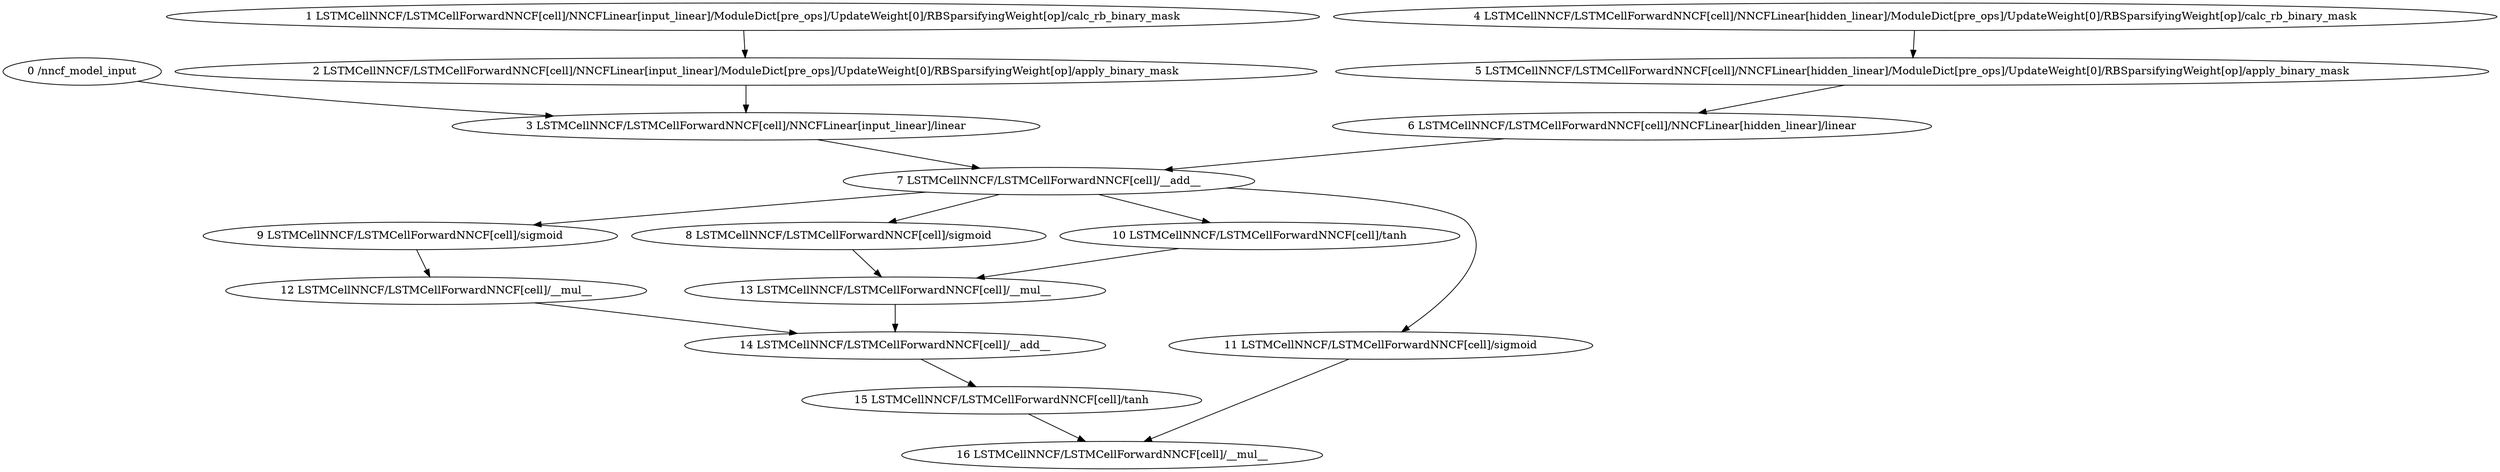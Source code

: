 strict digraph  {
"0 /nncf_model_input" [id=0, scope="", type=nncf_model_input];
"1 LSTMCellNNCF/LSTMCellForwardNNCF[cell]/NNCFLinear[input_linear]/ModuleDict[pre_ops]/UpdateWeight[0]/RBSparsifyingWeight[op]/calc_rb_binary_mask" [id=1, scope="LSTMCellNNCF/LSTMCellForwardNNCF[cell]/NNCFLinear[input_linear]/ModuleDict[pre_ops]/UpdateWeight[0]/RBSparsifyingWeight[op]", type=calc_rb_binary_mask];
"2 LSTMCellNNCF/LSTMCellForwardNNCF[cell]/NNCFLinear[input_linear]/ModuleDict[pre_ops]/UpdateWeight[0]/RBSparsifyingWeight[op]/apply_binary_mask" [id=2, scope="LSTMCellNNCF/LSTMCellForwardNNCF[cell]/NNCFLinear[input_linear]/ModuleDict[pre_ops]/UpdateWeight[0]/RBSparsifyingWeight[op]", type=apply_binary_mask];
"3 LSTMCellNNCF/LSTMCellForwardNNCF[cell]/NNCFLinear[input_linear]/linear" [id=3, scope="LSTMCellNNCF/LSTMCellForwardNNCF[cell]/NNCFLinear[input_linear]", type=linear];
"4 LSTMCellNNCF/LSTMCellForwardNNCF[cell]/NNCFLinear[hidden_linear]/ModuleDict[pre_ops]/UpdateWeight[0]/RBSparsifyingWeight[op]/calc_rb_binary_mask" [id=4, scope="LSTMCellNNCF/LSTMCellForwardNNCF[cell]/NNCFLinear[hidden_linear]/ModuleDict[pre_ops]/UpdateWeight[0]/RBSparsifyingWeight[op]", type=calc_rb_binary_mask];
"5 LSTMCellNNCF/LSTMCellForwardNNCF[cell]/NNCFLinear[hidden_linear]/ModuleDict[pre_ops]/UpdateWeight[0]/RBSparsifyingWeight[op]/apply_binary_mask" [id=5, scope="LSTMCellNNCF/LSTMCellForwardNNCF[cell]/NNCFLinear[hidden_linear]/ModuleDict[pre_ops]/UpdateWeight[0]/RBSparsifyingWeight[op]", type=apply_binary_mask];
"6 LSTMCellNNCF/LSTMCellForwardNNCF[cell]/NNCFLinear[hidden_linear]/linear" [id=6, scope="LSTMCellNNCF/LSTMCellForwardNNCF[cell]/NNCFLinear[hidden_linear]", type=linear];
"7 LSTMCellNNCF/LSTMCellForwardNNCF[cell]/__add__" [id=7, scope="LSTMCellNNCF/LSTMCellForwardNNCF[cell]", type=__add__];
"8 LSTMCellNNCF/LSTMCellForwardNNCF[cell]/sigmoid" [id=8, scope="LSTMCellNNCF/LSTMCellForwardNNCF[cell]", type=sigmoid];
"9 LSTMCellNNCF/LSTMCellForwardNNCF[cell]/sigmoid" [id=9, scope="LSTMCellNNCF/LSTMCellForwardNNCF[cell]", type=sigmoid];
"10 LSTMCellNNCF/LSTMCellForwardNNCF[cell]/tanh" [id=10, scope="LSTMCellNNCF/LSTMCellForwardNNCF[cell]", type=tanh];
"11 LSTMCellNNCF/LSTMCellForwardNNCF[cell]/sigmoid" [id=11, scope="LSTMCellNNCF/LSTMCellForwardNNCF[cell]", type=sigmoid];
"12 LSTMCellNNCF/LSTMCellForwardNNCF[cell]/__mul__" [id=12, scope="LSTMCellNNCF/LSTMCellForwardNNCF[cell]", type=__mul__];
"13 LSTMCellNNCF/LSTMCellForwardNNCF[cell]/__mul__" [id=13, scope="LSTMCellNNCF/LSTMCellForwardNNCF[cell]", type=__mul__];
"14 LSTMCellNNCF/LSTMCellForwardNNCF[cell]/__add__" [id=14, scope="LSTMCellNNCF/LSTMCellForwardNNCF[cell]", type=__add__];
"15 LSTMCellNNCF/LSTMCellForwardNNCF[cell]/tanh" [id=15, scope="LSTMCellNNCF/LSTMCellForwardNNCF[cell]", type=tanh];
"16 LSTMCellNNCF/LSTMCellForwardNNCF[cell]/__mul__" [id=16, scope="LSTMCellNNCF/LSTMCellForwardNNCF[cell]", type=__mul__];
"0 /nncf_model_input" -> "3 LSTMCellNNCF/LSTMCellForwardNNCF[cell]/NNCFLinear[input_linear]/linear";
"1 LSTMCellNNCF/LSTMCellForwardNNCF[cell]/NNCFLinear[input_linear]/ModuleDict[pre_ops]/UpdateWeight[0]/RBSparsifyingWeight[op]/calc_rb_binary_mask" -> "2 LSTMCellNNCF/LSTMCellForwardNNCF[cell]/NNCFLinear[input_linear]/ModuleDict[pre_ops]/UpdateWeight[0]/RBSparsifyingWeight[op]/apply_binary_mask";
"2 LSTMCellNNCF/LSTMCellForwardNNCF[cell]/NNCFLinear[input_linear]/ModuleDict[pre_ops]/UpdateWeight[0]/RBSparsifyingWeight[op]/apply_binary_mask" -> "3 LSTMCellNNCF/LSTMCellForwardNNCF[cell]/NNCFLinear[input_linear]/linear";
"3 LSTMCellNNCF/LSTMCellForwardNNCF[cell]/NNCFLinear[input_linear]/linear" -> "7 LSTMCellNNCF/LSTMCellForwardNNCF[cell]/__add__";
"4 LSTMCellNNCF/LSTMCellForwardNNCF[cell]/NNCFLinear[hidden_linear]/ModuleDict[pre_ops]/UpdateWeight[0]/RBSparsifyingWeight[op]/calc_rb_binary_mask" -> "5 LSTMCellNNCF/LSTMCellForwardNNCF[cell]/NNCFLinear[hidden_linear]/ModuleDict[pre_ops]/UpdateWeight[0]/RBSparsifyingWeight[op]/apply_binary_mask";
"5 LSTMCellNNCF/LSTMCellForwardNNCF[cell]/NNCFLinear[hidden_linear]/ModuleDict[pre_ops]/UpdateWeight[0]/RBSparsifyingWeight[op]/apply_binary_mask" -> "6 LSTMCellNNCF/LSTMCellForwardNNCF[cell]/NNCFLinear[hidden_linear]/linear";
"6 LSTMCellNNCF/LSTMCellForwardNNCF[cell]/NNCFLinear[hidden_linear]/linear" -> "7 LSTMCellNNCF/LSTMCellForwardNNCF[cell]/__add__";
"7 LSTMCellNNCF/LSTMCellForwardNNCF[cell]/__add__" -> "8 LSTMCellNNCF/LSTMCellForwardNNCF[cell]/sigmoid";
"7 LSTMCellNNCF/LSTMCellForwardNNCF[cell]/__add__" -> "9 LSTMCellNNCF/LSTMCellForwardNNCF[cell]/sigmoid";
"7 LSTMCellNNCF/LSTMCellForwardNNCF[cell]/__add__" -> "10 LSTMCellNNCF/LSTMCellForwardNNCF[cell]/tanh";
"7 LSTMCellNNCF/LSTMCellForwardNNCF[cell]/__add__" -> "11 LSTMCellNNCF/LSTMCellForwardNNCF[cell]/sigmoid";
"8 LSTMCellNNCF/LSTMCellForwardNNCF[cell]/sigmoid" -> "13 LSTMCellNNCF/LSTMCellForwardNNCF[cell]/__mul__";
"9 LSTMCellNNCF/LSTMCellForwardNNCF[cell]/sigmoid" -> "12 LSTMCellNNCF/LSTMCellForwardNNCF[cell]/__mul__";
"10 LSTMCellNNCF/LSTMCellForwardNNCF[cell]/tanh" -> "13 LSTMCellNNCF/LSTMCellForwardNNCF[cell]/__mul__";
"11 LSTMCellNNCF/LSTMCellForwardNNCF[cell]/sigmoid" -> "16 LSTMCellNNCF/LSTMCellForwardNNCF[cell]/__mul__";
"12 LSTMCellNNCF/LSTMCellForwardNNCF[cell]/__mul__" -> "14 LSTMCellNNCF/LSTMCellForwardNNCF[cell]/__add__";
"13 LSTMCellNNCF/LSTMCellForwardNNCF[cell]/__mul__" -> "14 LSTMCellNNCF/LSTMCellForwardNNCF[cell]/__add__";
"14 LSTMCellNNCF/LSTMCellForwardNNCF[cell]/__add__" -> "15 LSTMCellNNCF/LSTMCellForwardNNCF[cell]/tanh";
"15 LSTMCellNNCF/LSTMCellForwardNNCF[cell]/tanh" -> "16 LSTMCellNNCF/LSTMCellForwardNNCF[cell]/__mul__";
}
